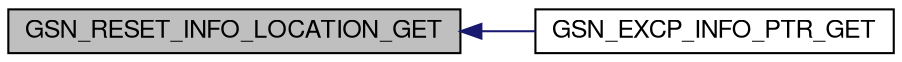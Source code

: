 digraph G
{
  edge [fontname="FreeSans",fontsize="12",labelfontname="FreeSans",labelfontsize="12"];
  node [fontname="FreeSans",fontsize="12",shape=record];
  rankdir=LR;
  Node1 [label="GSN_RESET_INFO_LOCATION_GET",height=0.2,width=0.4,color="black", fillcolor="grey75", style="filled" fontcolor="black"];
  Node1 -> Node2 [dir=back,color="midnightblue",fontsize="12",style="solid",fontname="FreeSans"];
  Node2 [label="GSN_EXCP_INFO_PTR_GET",height=0.2,width=0.4,color="black", fillcolor="white", style="filled",URL="$a00512.html#aa06829c5f0b120b7e40d9a406b23ea08"];
}
